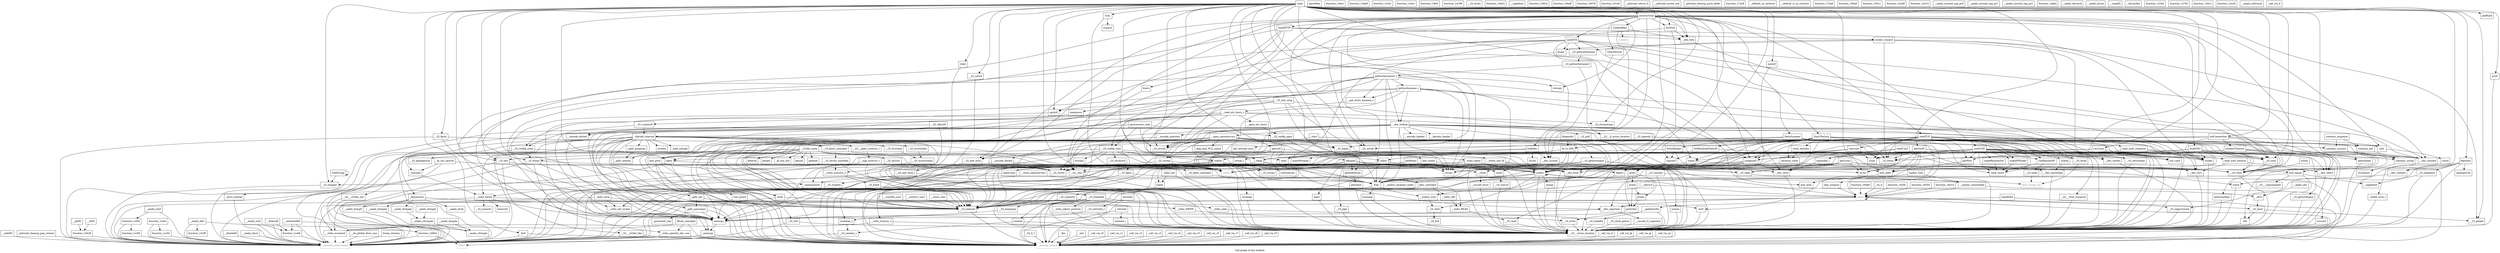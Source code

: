 digraph "Call graph of the module." {
  label="Call graph of the module.";
  node [shape=record];

  Node_wildString [label="{wildString}"];
  Node_csum [label="{csum}"];
  Node_contains_fail [label="{contains_fail}"];
  Node_tcpcsum [label="{tcpcsum}"];
  Node_getHost [label="{getHost}"];
  Node_uppercase [label="{uppercase}"];
  Node_contains_response [label="{contains_response}"];
  Node_contains_success [label="{contains_success}"];
  Node_fdgets [label="{fdgets}"];
  Node_parseHex [label="{parseHex}"];
  Node_sendTCP [label="{sendTCP}"];
  Node_getBogos [label="{getBogos}"];
  Node_getCores [label="{getCores}"];
  Node_readUntil [label="{readUntil}"];
  Node_contains_string [label="{contains_string}"];
  Node_makeIPPacket [label="{makeIPPacket}"];
  Node_botkiller [label="{botkiller}"];
  Node_makeRandomStr [label="{makeRandomStr}"];
  Node_recvLine [label="{recvLine}"];
  Node_sendUDP [label="{sendUDP}"];
  Node_sendHTTP [label="{sendHTTP}"];
  Node_advance_state [label="{advance_state}"];
  Node_GetRandomPublicIP [label="{GetRandomPublicIP}"];
  Node_NetisScanner [label="{NetisScanner}"];
  Node_ClearHistory [label="{ClearHistory}"];
  Node_connectTimeout [label="{connectTimeout}"];
  Node_sclose [label="{sclose}"];
  Node_socket_connect [label="{socket_connect}"];
  Node_listFork [label="{listFork}"];
  Node_NetisRanges [label="{NetisRanges}"];
  Node_get_telstate_host [label="{get_telstate_host}"];
  Node_read_until_response [label="{read_until_response}"];
  Node_read_with_timeout [label="{read_with_timeout}"];
  Node_reset_telstate [label="{reset_telstate}"];
  Node_GetRandomIP [label="{GetRandomIP}"];
  Node_StartTheLelz [label="{StartTheLelz}"];
  Node_negotiate [label="{negotiate}"];
  Node_sendSTD [label="{sendSTD}"];
  Node_matchPrompt [label="{matchPrompt}"];
  Node_fdopendir [label="{fdopendir}"];
  Node_readdir64 [label="{readdir64}"];
  Node__ppfs_parsespec [label="{_ppfs_parsespec}"];
  Node_feof [label="{feof}"];
  Node_function_13aec [label="{function_13aec}"];
  Node_fgets [label="{fgets}"];
  Node_function_13ba8 [label="{function_13ba8}"];
  Node___GI_fputs [label="{__GI_fputs}"];
  Node_function_13c5c [label="{function_13c5c}"];
  Node__stdio_openlist_dec_use [label="{_stdio_openlist_dec_use}"];
  Node_function_13dcc [label="{function_13dcc}"];
  Node_fflush_unlocked [label="{fflush_unlocked}"];
  Node_function_13fe0 [label="{function_13fe0}"];
  Node___GI_fgets_unlocked [label="{__GI_fgets_unlocked}"];
  Node___GI_fputs_unlocked [label="{__GI_fputs_unlocked}"];
  Node___GI_fwrite_unlocked [label="{__GI_fwrite_unlocked}"];
  Node_function_14188 [label="{function_14188}"];
  Node___GI_memset [label="{__GI_memset}"];
  Node_strlen [color="gray50", fontcolor="gray50", label="{strlen}"];
  Node_bcopy [label="{bcopy}"];
  Node___GI_strcoll [label="{__GI_strcoll}"];
  Node_memcpy [label="{memcpy}"];
  Node_bzero [label="{bzero}"];
  Node_strstr [label="{strstr}"];
  Node_strnlen [label="{strnlen}"];
  Node_strcat [label="{strcat}"];
  Node_strcpy [label="{strcpy}"];
  Node_strncpy [label="{strncpy}"];
  Node___GI_strchr [label="{__GI_strchr}"];
  Node___GI___glibc_strerror_r [label="{__GI___glibc_strerror_r}"];
  Node___GI_strtok [label="{__GI_strtok}"];
  Node___GI_strcasecmp [label="{__GI_strcasecmp}"];
  Node___xpg_strerror_r [label="{__xpg_strerror_r}"];
  Node_strcasestr [label="{strcasestr}"];
  Node_isatty [label="{isatty}"];
  Node___GI_tcgetattr [label="{__GI_tcgetattr}"];
  Node___GI_htons [label="{__GI_htons}"];
  Node___GI_htonl [label="{__GI_htonl}"];
  Node___GI_ntohs [label="{__GI_ntohs}"];
  Node___GI_ntohl [label="{__GI_ntohl}"];
  Node___GI_inet_ntoa_r [label="{__GI_inet_ntoa_r}"];
  Node___GI_inet_ntoa [label="{__GI_inet_ntoa}"];
  Node_inet_addr [label="{inet_addr}"];
  Node___GI_gethostbyname [label="{__GI_gethostbyname}"];
  Node___GI_gethostbyname2 [label="{__GI_gethostbyname2}"];
  Node_function_14b24 [label="{function_14b24}"];
  Node___libc_connect [label="{__libc_connect}"];
  Node___GI_getsockname [label="{__GI_getsockname}"];
  Node_getsockopt [label="{getsockopt}"];
  Node___libc_recv [label="{__libc_recv}"];
  Node___libc_send [label="{__libc_send}"];
  Node___libc_sendto [label="{__libc_sendto}"];
  Node___GI_setsockopt [label="{__GI_setsockopt}"];
  Node_socket [label="{socket}"];
  Node___GI_raise [label="{__GI_raise}"];
  Node___GI_sigaddset [label="{__GI_sigaddset}"];
  Node_sigemptyset [label="{sigemptyset}"];
  Node_bsd_signal [label="{bsd_signal}"];
  Node___GI___sigismember [label="{__GI___sigismember}"];
  Node___sigaddset [label="{__sigaddset}"];
  Node___sigdelset [label="{__sigdelset}"];
  Node___malloc_largebin_index [label="{__malloc_largebin_index}"];
  Node_malloc [label="{malloc}"];
  Node_function_15824 [label="{function_15824}"];
  Node_realloc [label="{realloc}"];
  Node_function_15bd8 [label="{function_15bd8}"];
  Node___malloc_trim [label="{__malloc_trim}"];
  Node___malloc_consolidate [label="{__malloc_consolidate}"];
  Node_free [label="{free}"];
  Node_function_16078 [label="{function_16078}"];
  Node_malloc_trim [label="{malloc_trim}"];
  Node_abort [label="{abort}"];
  Node_function_161e8 [label="{function_161e8}"];
  Node_rand [label="{rand}"];
  Node_random [label="{random}"];
  Node_function_1629c [label="{function_1629c}"];
  Node_setstate [label="{setstate}"];
  Node_function_16354 [label="{function_16354}"];
  Node_initstate [label="{initstate}"];
  Node_function_16414 [label="{function_16414}"];
  Node_srand [label="{srand}"];
  Node_function_164b8 [label="{function_164b8}"];
  Node_setstate_r [label="{setstate_r}"];
  Node___GI_random_r [label="{__GI_random_r}"];
  Node_srandom_r [label="{srandom_r}"];
  Node__24_d_1 [label="{_24_d_1}"];
  Node___GI_initstate_r [label="{__GI_initstate_r}"];
  Node_atol [label="{atol}"];
  Node_strtol [label="{strtol}"];
  Node__stdlib_strto_l [label="{_stdlib_strto_l}"];
  Node___GI_exit [label="{__GI_exit}"];
  Node_sleep [label="{sleep}"];
  Node_nprocessors_onln [label="{nprocessors_onln}"];
  Node_sysconf [label="{sysconf}"];
  Node_execl [label="{execl}"];
  Node_usleep [label="{usleep}"];
  Node___pthread_return_0 [label="{__pthread_return_0}"];
  Node___pthread_mutex_init [label="{__pthread_mutex_init}"];
  Node__pthread_cleanup_push_defer [label="{_pthread_cleanup_push_defer}"];
  Node__pthread_cleanup_pop_restore [label="{_pthread_cleanup_pop_restore}"];
  Node___GI___uClibc_fini [label="{__GI___uClibc_fini}"];
  Node___check_one_fd [label="{__check_one_fd}"];
  Node___GI___uClibc_init [label="{__GI___uClibc_init}"];
  Node___GI_opendir [label="{__GI_opendir}"];
  Node___uClibc_main [label="{__uClibc_main}"];
  Node___libc_system [label="{__libc_system}"];
  Node_mmap [label="{mmap}"];
  Node___syscall_error [label="{__syscall_error}"];
  Node___libc_sigaction [label="{__libc_sigaction}"];
  Node_function_17a38 [label="{function_17a38}"];
  Node___default_sa_restorer [label="{__default_sa_restorer}"];
  Node___default_rt_sa_restorer [label="{__default_rt_sa_restorer}"];
  Node_wait4 [label="{wait4}"];
  Node___GI_execve [label="{__GI_execve}"];
  Node_getuid [label="{getuid}"];
  Node___GI_clock_getres [label="{__GI_clock_getres}"];
  Node_getrlimit [label="{getrlimit}"];
  Node_getegid [label="{getegid}"];
  Node_geteuid [label="{geteuid}"];
  Node___GI_sbrk [label="{__GI_sbrk}"];
  Node_getgid [label="{getgid}"];
  Node_munmap [label="{munmap}"];
  Node___libc_nanosleep [label="{__libc_nanosleep}"];
  Node_mremap [label="{mremap}"];
  Node___syscall_rt_sigaction [label="{__syscall_rt_sigaction}"];
  Node___GI_closedir [label="{__GI_closedir}"];
  Node_function_17da8 [label="{function_17da8}"];
  Node_fd_to_DIR [label="{fd_to_DIR}"];
  Node_function_180a8 [label="{function_180a8}"];
  Node___GI___h_errno_location [label="{__GI___h_errno_location}"];
  Node___GI_config_read [label="{__GI_config_read}"];
  Node___GI_config_close [label="{__GI_config_close}"];
  Node___GI_config_open [label="{__GI_config_open}"];
  Node___GI_wcrtomb [label="{__GI_wcrtomb}"];
  Node___GI_wcsrtombs [label="{__GI_wcsrtombs}"];
  Node___GI_wcsnrtombs [label="{__GI_wcsnrtombs}"];
  Node___stdio_WRITE [label="{__stdio_WRITE}"];
  Node___stdio_fwrite [label="{__stdio_fwrite}"];
  Node___stdio_trans2w_o [label="{__stdio_trans2w_o}"];
  Node__load_inttype [label="{_load_inttype}"];
  Node__store_inttype [label="{_store_inttype}"];
  Node__uintmaxtostr [label="{_uintmaxtostr}"];
  Node__fpmaxtostr [label="{_fpmaxtostr}"];
  Node___GI_fgetc [label="{__GI_fgetc}"];
  Node_function_1931c [label="{function_1931c}"];
  Node_getc_unlocked [label="{getc_unlocked}"];
  Node__memcpy [label="{_memcpy}"];
  Node___GI_memchr [label="{__GI_memchr}"];
  Node_strtok_r [label="{strtok_r}"];
  Node_strcspn [label="{strcspn}"];
  Node_rawmemchr [label="{rawmemchr}"];
  Node_memrchr [label="{memrchr}"];
  Node___GI_strspn [label="{__GI_strspn}"];
  Node___GI_strrchr [label="{__GI_strrchr}"];
  Node___GI_mempcpy [label="{__GI_mempcpy}"];
  Node___GI_strchrnul [label="{__GI_strchrnul}"];
  Node___GI_strpbrk [label="{__GI_strpbrk}"];
  Node_inet_aton [label="{inet_aton}"];
  Node_gethostbyname2_r [label="{gethostbyname2_r}"];
  Node_calloc [label="{calloc}"];
  Node_function_1a2d0 [label="{function_1a2d0}"];
  Node__dl_aux_init [label="{_dl_aux_init}"];
  Node_function_1a314 [label="{function_1a314}"];
  Node___GI_brk [label="{__GI_brk}"];
  Node___aeabi_unwind_cpp_pr0 [label="{__aeabi_unwind_cpp_pr0}"];
  Node___aeabi_unwind_cpp_pr1 [label="{__aeabi_unwind_cpp_pr1}"];
  Node___aeabi_unwind_cpp_pr2 [label="{__aeabi_unwind_cpp_pr2}"];
  Node_fstat [label="{fstat}"];
  Node___xstat64_conv [label="{__xstat64_conv}"];
  Node___xstat32_conv [label="{__xstat32_conv}"];
  Node___xstat_conv [label="{__xstat_conv}"];
  Node___getdents64 [label="{__getdents64}"];
  Node___GI_fseek [label="{__GI_fseek}"];
  Node___GI_fseeko64 [label="{__GI_fseeko64}"];
  Node_function_1a8a4 [label="{function_1a8a4}"];
  Node___stdio_READ [label="{__stdio_READ}"];
  Node___stdio_adjust_position [label="{__stdio_adjust_position}"];
  Node___stdio_rfill [label="{__stdio_rfill}"];
  Node___stdio_trans2r_o [label="{__stdio_trans2r_o}"];
  Node___stdio_seek [label="{__stdio_seek}"];
  Node_inet_pton4 [label="{inet_pton4}"];
  Node_inet_pton [label="{inet_pton}"];
  Node_inet_ntop4 [label="{inet_ntop4}"];
  Node___GI_inet_ntop [label="{__GI_inet_ntop}"];
  Node___decode_dotted [label="{__decode_dotted}"];
  Node___dns_lookup [label="{__dns_lookup}"];
  Node__24_d [label="{_24_d}"];
  Node_skip_nospace [label="{skip_nospace}"];
  Node_skip_and_NUL_space [label="{skip_and_NUL_space}"];
  Node___open_nameservers [label="{__open_nameservers}"];
  Node___close_nameservers [label="{__close_nameservers}"];
  Node___get_hosts_byname_r [label="{__get_hosts_byname_r}"];
  Node_gethostbyname_r [label="{gethostbyname_r}"];
  Node___GI_poll [label="{__GI_poll}"];
  Node___GI_gethostname [label="{__GI_gethostname}"];
  Node___GI_stat [label="{__GI_stat}"];
  Node___GI_lseek64 [label="{__GI_lseek64}"];
  Node_memmove [label="{memmove}"];
  Node___GI_strdup [label="{__GI_strdup}"];
  Node___encode_header [label="{__encode_header}"];
  Node___decode_header [label="{__decode_header}"];
  Node___encode_question [label="{__encode_question}"];
  Node___open_etc_hosts [label="{__open_etc_hosts}"];
  Node___read_etc_hosts_r [label="{__read_etc_hosts_r}"];
  Node_uname [label="{uname}"];
  Node___encode_dotted [label="{__encode_dotted}"];
  Node___aeabi_idiv [label="{__aeabi_idiv}"];
  Node___aeabi_idivmod [label="{__aeabi_idivmod}"];
  Node___aeabi_drsub [label="{__aeabi_drsub}"];
  Node___aeabi_dsub [label="{__aeabi_dsub}"];
  Node___adddf3 [label="{__adddf3}"];
  Node_function_1cc04 [label="{function_1cc04}"];
  Node_function_1cc58 [label="{function_1cc58}"];
  Node_function_1ccb8 [label="{function_1ccb8}"];
  Node_function_1cdac [label="{function_1cdac}"];
  Node___aeabi_ui2d [label="{__aeabi_ui2d}"];
  Node___floatsidf [label="{__floatsidf}"];
  Node___extendsfdf2 [label="{__extendsfdf2}"];
  Node___aeabi_ul2d [label="{__aeabi_ul2d}"];
  Node___floatdidf [label="{__floatdidf}"];
  Node_function_1cf34 [label="{function_1cf34}"];
  Node___aeabi_dmul [label="{__aeabi_dmul}"];
  Node_function_1d064 [label="{function_1d064}"];
  Node_function_1d1f8 [label="{function_1d1f8}"];
  Node___aeabi_ddiv [label="{__aeabi_ddiv}"];
  Node___gtdf2 [label="{__gtdf2}"];
  Node___ltdf2 [label="{__ltdf2}"];
  Node___cmpdf2 [label="{__cmpdf2}"];
  Node_function_1d428 [label="{function_1d428}"];
  Node___aeabi_cdrcmple [label="{__aeabi_cdrcmple}"];
  Node___aeabi_cdcmple [label="{__aeabi_cdcmple}"];
  Node___aeabi_dcmpeq [label="{__aeabi_dcmpeq}"];
  Node___aeabi_dcmplt [label="{__aeabi_dcmplt}"];
  Node___aeabi_dcmple [label="{__aeabi_dcmple}"];
  Node___aeabi_dcmpge [label="{__aeabi_dcmpge}"];
  Node___aeabi_dcmpgt [label="{__aeabi_dcmpgt}"];
  Node___fixunsdfsi [label="{__fixunsdfsi}"];
  Node__fini [label="{_fini}"];
  Node_llvm_bswap_i32 [color="gray50", fontcolor="gray50", label="{llvm_bswap_i32}"];
  Node_abort [color="gray50", fontcolor="gray50", label="{abort}"];
  Node_fabsf [color="gray50", fontcolor="gray50", label="{fabsf}"];
  Node_prctl [label="{prctl}"];
  Node___libc_fork [label="{__libc_fork}"];
  Node___libc_waitpid [label="{__libc_waitpid}"];
  Node___libc_select [label="{__libc_select}"];
  Node_chdir [label="{chdir}"];
  Node___GI_read [label="{__GI_read}"];
  Node_getdtablesize [label="{getdtablesize}"];
  Node_kill [label="{kill}"];
  Node_gettimeofday [label="{gettimeofday}"];
  Node___libc_fcntl [label="{__libc_fcntl}"];
  Node___GI___fcntl_nocancel [label="{__GI___fcntl_nocancel}"];
  Node___GI_write [label="{__GI_write}"];
  Node___GI_setsid [label="{__GI_setsid}"];
  Node_ioctl [label="{ioctl}"];
  Node___GI__exit [label="{__GI__exit}"];
  Node___GI_sigprocmask [label="{__GI_sigprocmask}"];
  Node___GI_close [label="{__GI_close}"];
  Node_isspace [label="{isspace}"];
  Node___GI_toupper [label="{__GI_toupper}"];
  Node___GI___errno_location [label="{__GI___errno_location}"];
  Node___GI_fclose [label="{__GI_fclose}"];
  Node_function_12344 [label="{function_12344}"];
  Node___GI_fopen [label="{__GI_fopen}"];
  Node_printf [color="gray50", fontcolor="gray50", label="{printf}"];
  Node_sprintf [label="{sprintf}"];
  Node___GI_vsnprintf [label="{__GI_vsnprintf}"];
  Node__stdio_fopen [label="{_stdio_fopen}"];
  Node_function_1278c [label="{function_1278c}"];
  Node__stdio_init [label="{_stdio_init}"];
  Node___stdio_init_mutex [label="{__stdio_init_mutex}"];
  Node__stdio_term [label="{_stdio_term}"];
  Node_function_1291c [label="{function_1291c}"];
  Node___stdio_wcommit [label="{__stdio_wcommit}"];
  Node___GI_vfprintf [label="{__GI_vfprintf}"];
  Node_function_12a30 [label="{function_12a30}"];
  Node__charpad [label="{_charpad}"];
  Node__fp_out_narrow [label="{_fp_out_narrow}"];
  Node__vfprintf_internal [label="{_vfprintf_internal}"];
  Node__ppfs_init [label="{_ppfs_init}"];
  Node__ppfs_prepargs [label="{_ppfs_prepargs}"];
  Node_sendCNC [label="{sendCNC}"];
  Node_UpdateBins [label="{UpdateBins}"];
  Node_processCmd [label="{processCmd}"];
  Node_initConnection [label="{initConnection}"];
  Node_getOurIP [label="{getOurIP}"];
  Node_getBuild [label="{getBuild}"];
  Node_main [label="{main}"];
  Node___udivsi3 [label="{__udivsi3}"];
  Node___aeabi_uidivmod [label="{__aeabi_uidivmod}"];
  Node___div0 [label="{__div0}"];
  Node___vfork [label="{__vfork}"];
  Node_dup2 [label="{dup2}"];
  Node___GI_open [label="{__GI_open}"];
  Node___GI_pipe [label="{__GI_pipe}"];
  Node_getcwd [label="{getcwd}"];
  Node___GI_getpagesize [label="{__GI_getpagesize}"];
  Node___GI_getpid [label="{__GI_getpid}"];
  Node___GI_time [label="{__GI_time}"];
  Node__ppfs_setargs [label="{_ppfs_setargs}"];
  Node__promoted_size [label="{_promoted_size}"];
  Node___pseudo_branch [color="gray50", fontcolor="gray50", label="{__pseudo_branch}"];
  Node___pseudo_cond_branch [color="gray50", fontcolor="gray50", label="{__pseudo_cond_branch}"];
  Node__init [label="{_init}"];
  Node__call_via_r0 [label="{_call_via_r0}"];
  Node__call_via_r1 [label="{_call_via_r1}"];
  Node__call_via_r2 [label="{_call_via_r2}"];
  Node__call_via_r3 [label="{_call_via_r3}"];
  Node__call_via_r4 [label="{_call_via_r4}"];
  Node__call_via_r5 [label="{_call_via_r5}"];
  Node__call_via_lr [label="{_call_via_lr}"];
  Node__call_via_r6 [label="{_call_via_r6}"];
  Node__call_via_r7 [label="{_call_via_r7}"];
  Node__call_via_r8 [label="{_call_via_r8}"];
  Node__call_via_r9 [label="{_call_via_r9}"];
  Node__call_via_sl [label="{_call_via_sl}"];
  Node__call_via_fp [label="{_call_via_fp}"];
  Node__call_via_ip [label="{_call_via_ip}"];
  Node__call_via_sp [label="{_call_via_sp}"];
  Node___do_global_dtors_aux [label="{__do_global_dtors_aux}"];
  Node_frame_dummy [label="{frame_dummy}"];
  Node__start [label="{_start}"];
  Node_init_rand [label="{init_rand}"];
  Node_rand_cmwc [label="{rand_cmwc}"];
  Node_trim [label="{trim}"];
  Node_printchar [label="{printchar}"];
  Node_prints [label="{prints}"];
  Node_printi [label="{printi}"];
  Node_print [label="{print}"];
  Node_zprintf [label="{zprintf}"];
  Node_szprintf [label="{szprintf}"];
  Node_sockprintf [label="{sockprintf}"];
  Node_fdpopen [label="{fdpopen}"];
  Node_fdpclose [label="{fdpclose}"];
  Node_wildString -> Node_wildString;
  Node_wildString -> Node___GI_toupper;
  Node_contains_fail -> Node_contains_string;
  Node_tcpcsum -> Node_csum;
  Node_tcpcsum -> Node_memcpy;
  Node_tcpcsum -> Node___GI_htons;
  Node_tcpcsum -> Node_malloc;
  Node_tcpcsum -> Node_free;
  Node_getHost -> Node_inet_addr;
  Node_uppercase -> Node___GI_toupper;
  Node_contains_response -> Node_contains_fail;
  Node_contains_response -> Node_contains_success;
  Node_contains_success -> Node_contains_string;
  Node_fdgets -> Node___GI_read;
  Node_sendTCP -> Node_csum;
  Node_sendTCP -> Node_tcpcsum;
  Node_sendTCP -> Node_getHost;
  Node_sendTCP -> Node_makeIPPacket;
  Node_sendTCP -> Node_GetRandomIP;
  Node_sendTCP -> Node___GI_memset;
  Node_sendTCP -> Node___GI_strcoll;
  Node_sendTCP -> Node___GI_strtok;
  Node_sendTCP -> Node___GI_htons;
  Node_sendTCP -> Node___GI_htonl;
  Node_sendTCP -> Node___libc_sendto;
  Node_sendTCP -> Node___GI_setsockopt;
  Node_sendTCP -> Node_socket;
  Node_sendTCP -> Node___GI_time;
  Node_sendTCP -> Node_rand_cmwc;
  Node_sendTCP -> Node_sockprintf;
  Node_getBogos -> Node_uppercase;
  Node_getBogos -> Node_fdgets;
  Node_getBogos -> Node___GI_memset;
  Node_getBogos -> Node_strlen;
  Node_getBogos -> Node_strstr;
  Node_getBogos -> Node_strcpy;
  Node_getBogos -> Node___GI_strchr;
  Node_getBogos -> Node___GI_close;
  Node_getBogos -> Node___GI_open;
  Node_getCores -> Node_uppercase;
  Node_getCores -> Node_fdgets;
  Node_getCores -> Node___GI_memset;
  Node_getCores -> Node_strstr;
  Node_getCores -> Node___GI_close;
  Node_getCores -> Node___GI_open;
  Node_readUntil -> Node_negotiate;
  Node_readUntil -> Node_matchPrompt;
  Node_readUntil -> Node_strstr;
  Node_readUntil -> Node___libc_recv;
  Node_readUntil -> Node___libc_select;
  Node_contains_string -> Node_strcasestr;
  Node_makeIPPacket -> Node_rand_cmwc;
  Node_botkiller -> Node_memcpy;
  Node_botkiller -> Node_strcat;
  Node_botkiller -> Node_sleep;
  Node_botkiller -> Node___libc_system;
  Node_makeRandomStr -> Node_rand_cmwc;
  Node_recvLine -> Node___GI_memset;
  Node_recvLine -> Node___libc_recv;
  Node_recvLine -> Node___libc_select;
  Node_recvLine -> Node_sockprintf;
  Node_sendUDP -> Node_csum;
  Node_sendUDP -> Node_getHost;
  Node_sendUDP -> Node_makeIPPacket;
  Node_sendUDP -> Node_makeRandomStr;
  Node_sendUDP -> Node_GetRandomIP;
  Node_sendUDP -> Node___GI_memset;
  Node_sendUDP -> Node___GI_htons;
  Node_sendUDP -> Node___GI_htonl;
  Node_sendUDP -> Node___libc_sendto;
  Node_sendUDP -> Node___GI_setsockopt;
  Node_sendUDP -> Node_socket;
  Node_sendUDP -> Node_malloc;
  Node_sendUDP -> Node_rand;
  Node_sendUDP -> Node_srand;
  Node_sendUDP -> Node_usleep;
  Node_sendUDP -> Node___GI_time;
  Node_sendUDP -> Node_init_rand;
  Node_sendUDP -> Node_rand_cmwc;
  Node_sendUDP -> Node_sockprintf;
  Node_sendHTTP -> Node_socket_connect;
  Node_sendHTTP -> Node_memcpy;
  Node_sendHTTP -> Node_rand;
  Node_sendHTTP -> Node___libc_fork;
  Node_sendHTTP -> Node___GI__exit;
  Node_sendHTTP -> Node_sprintf;
  Node_sendHTTP -> Node___GI_time;
  Node_advance_state -> Node___GI_memset;
  Node_advance_state -> Node___GI_close;
  Node_GetRandomPublicIP -> Node_inet_addr;
  Node_GetRandomPublicIP -> Node_rand;
  Node_GetRandomPublicIP -> Node_szprintf;
  Node_NetisScanner -> Node_NetisRanges;
  Node_NetisScanner -> Node___GI_memset;
  Node_NetisScanner -> Node_strlen;
  Node_NetisScanner -> Node___GI_htons;
  Node_NetisScanner -> Node___libc_sendto;
  Node_NetisScanner -> Node_socket;
  Node_NetisScanner -> Node___GI_close;
  Node_ClearHistory -> Node___libc_system;
  Node_connectTimeout -> Node_getHost;
  Node_connectTimeout -> Node___GI_memset;
  Node_connectTimeout -> Node___GI_htons;
  Node_connectTimeout -> Node___libc_connect;
  Node_connectTimeout -> Node_getsockopt;
  Node_connectTimeout -> Node___libc_select;
  Node_connectTimeout -> Node___libc_fcntl;
  Node_connectTimeout -> Node___GI___errno_location;
  Node_sclose -> Node___GI_close;
  Node_socket_connect -> Node_bcopy;
  Node_socket_connect -> Node___GI_htons;
  Node_socket_connect -> Node___GI_gethostbyname;
  Node_socket_connect -> Node___libc_connect;
  Node_socket_connect -> Node___GI_setsockopt;
  Node_socket_connect -> Node_socket;
  Node_listFork -> Node_malloc;
  Node_listFork -> Node_free;
  Node_listFork -> Node___libc_fork;
  Node_NetisRanges -> Node_inet_addr;
  Node_NetisRanges -> Node_rand;
  Node_NetisRanges -> Node_szprintf;
  Node_get_telstate_host -> Node___GI_inet_ntoa;
  Node_read_until_response -> Node_contains_string;
  Node_read_until_response -> Node_read_with_timeout;
  Node_read_until_response -> Node_negotiate;
  Node_read_until_response -> Node___GI_memset;
  Node_read_with_timeout -> Node___libc_recv;
  Node_read_with_timeout -> Node___libc_select;
  Node_reset_telstate -> Node_advance_state;
  Node_GetRandomIP -> Node___GI_ntohl;
  Node_GetRandomIP -> Node_rand_cmwc;
  Node_StartTheLelz -> Node_contains_fail;
  Node_StartTheLelz -> Node_contains_success;
  Node_StartTheLelz -> Node_advance_state;
  Node_StartTheLelz -> Node_GetRandomPublicIP;
  Node_StartTheLelz -> Node_get_telstate_host;
  Node_StartTheLelz -> Node_read_until_response;
  Node_StartTheLelz -> Node_reset_telstate;
  Node_StartTheLelz -> Node___GI_memset;
  Node_StartTheLelz -> Node_strlen;
  Node_StartTheLelz -> Node___GI_htons;
  Node_StartTheLelz -> Node___libc_connect;
  Node_StartTheLelz -> Node_getsockopt;
  Node_StartTheLelz -> Node___libc_send;
  Node_StartTheLelz -> Node_socket;
  Node_StartTheLelz -> Node_malloc;
  Node_StartTheLelz -> Node_srand;
  Node_StartTheLelz -> Node___libc_select;
  Node_StartTheLelz -> Node___libc_fcntl;
  Node_StartTheLelz -> Node___GI___errno_location;
  Node_StartTheLelz -> Node___GI_time;
  Node_StartTheLelz -> Node_rand_cmwc;
  Node_StartTheLelz -> Node_sockprintf;
  Node_negotiate -> Node___libc_send;
  Node_sendSTD -> Node_bcopy;
  Node_sendSTD -> Node_memcpy;
  Node_sendSTD -> Node_bzero;
  Node_sendSTD -> Node___GI_gethostbyname;
  Node_sendSTD -> Node___libc_connect;
  Node_sendSTD -> Node___libc_send;
  Node_sendSTD -> Node_socket;
  Node_sendSTD -> Node_rand;
  Node_sendSTD -> Node___GI__exit;
  Node_sendSTD -> Node___GI_close;
  Node_sendSTD -> Node___GI_time;
  Node_matchPrompt -> Node_strlen;
  Node_fdopendir -> Node_fd_to_DIR;
  Node_fdopendir -> Node_fstat;
  Node_fdopendir -> Node___libc_fcntl;
  Node_fdopendir -> Node___GI___errno_location;
  Node_readdir64 -> Node___getdents64;
  Node_readdir64 -> Node___pseudo_branch;
  Node__ppfs_parsespec -> Node_memcpy;
  Node__ppfs_parsespec -> Node__promoted_size;
  Node__ppfs_parsespec -> Node___pseudo_branch;
  Node_feof -> Node___pseudo_branch;
  Node_feof -> Node___pseudo_cond_branch;
  Node_fgets -> Node___GI_fgets_unlocked;
  Node_fgets -> Node___pseudo_branch;
  Node_fgets -> Node___pseudo_cond_branch;
  Node___GI_fputs -> Node___GI_fputs_unlocked;
  Node___GI_fputs -> Node___pseudo_branch;
  Node___GI_fputs -> Node___pseudo_cond_branch;
  Node__stdio_openlist_dec_use -> Node___pseudo_branch;
  Node__stdio_openlist_dec_use -> Node___pseudo_cond_branch;
  Node_fflush_unlocked -> Node__stdio_openlist_dec_use;
  Node_fflush_unlocked -> Node___stdio_wcommit;
  Node_fflush_unlocked -> Node___pseudo_branch;
  Node___GI_fgets_unlocked -> Node_getc_unlocked;
  Node___GI_fputs_unlocked -> Node___GI_fwrite_unlocked;
  Node___GI_fputs_unlocked -> Node_strlen;
  Node___GI_fwrite_unlocked -> Node___stdio_fwrite;
  Node___GI_fwrite_unlocked -> Node___stdio_trans2w_o;
  Node___GI_fwrite_unlocked -> Node___GI___errno_location;
  Node___GI_memset -> Node___pseudo_branch;
  Node_bcopy -> Node__memcpy;
  Node_memcpy -> Node__memcpy;
  Node_bzero -> Node___GI_memset;
  Node___GI___glibc_strerror_r -> Node___xpg_strerror_r;
  Node___GI_strtok -> Node_strtok_r;
  Node___xpg_strerror_r -> Node_strlen;
  Node___xpg_strerror_r -> Node_memcpy;
  Node___xpg_strerror_r -> Node__uintmaxtostr;
  Node___xpg_strerror_r -> Node___GI___errno_location;
  Node_isatty -> Node___GI_tcgetattr;
  Node___GI_tcgetattr -> Node___GI_memset;
  Node___GI_tcgetattr -> Node___GI_mempcpy;
  Node___GI_tcgetattr -> Node_ioctl;
  Node___GI_htonl -> Node_llvm_bswap_i32;
  Node___GI_ntohl -> Node_llvm_bswap_i32;
  Node___GI_inet_ntoa_r -> Node__uintmaxtostr;
  Node___GI_inet_ntoa_r -> Node_llvm_bswap_i32;
  Node___GI_inet_ntoa -> Node___GI_inet_ntoa_r;
  Node_inet_addr -> Node_inet_aton;
  Node___GI_gethostbyname -> Node___GI_gethostbyname2;
  Node___GI_gethostbyname2 -> Node___GI___h_errno_location;
  Node___GI_gethostbyname2 -> Node_gethostbyname2_r;
  Node___libc_connect -> Node___GI___errno_location;
  Node___GI_getsockname -> Node___GI___errno_location;
  Node_getsockopt -> Node___GI___errno_location;
  Node___libc_recv -> Node___GI___errno_location;
  Node___libc_send -> Node___GI___errno_location;
  Node___libc_sendto -> Node___GI___errno_location;
  Node___GI_setsockopt -> Node___GI___errno_location;
  Node_socket -> Node___GI___errno_location;
  Node___GI_raise -> Node_kill;
  Node___GI_raise -> Node___GI_getpid;
  Node___GI_sigaddset -> Node___sigaddset;
  Node___GI_sigaddset -> Node___GI___errno_location;
  Node_bsd_signal -> Node___GI___sigismember;
  Node_bsd_signal -> Node___sigaddset;
  Node_bsd_signal -> Node___libc_sigaction;
  Node_bsd_signal -> Node___GI___errno_location;
  Node___malloc_largebin_index -> Node___pseudo_cond_branch;
  Node_malloc -> Node___malloc_largebin_index;
  Node_malloc -> Node_malloc;
  Node_malloc -> Node___malloc_consolidate;
  Node_malloc -> Node_free;
  Node_malloc -> Node_abort;
  Node_malloc -> Node_mmap;
  Node_malloc -> Node___GI_sbrk;
  Node_malloc -> Node___GI___errno_location;
  Node_malloc -> Node___pseudo_branch;
  Node_realloc -> Node_memcpy;
  Node_realloc -> Node_malloc;
  Node_realloc -> Node_free;
  Node_realloc -> Node_abort;
  Node_realloc -> Node_mremap;
  Node_realloc -> Node___GI___errno_location;
  Node_realloc -> Node___pseudo_branch;
  Node___malloc_trim -> Node___GI_sbrk;
  Node___malloc_consolidate -> Node_abort;
  Node___malloc_consolidate -> Node_sysconf;
  Node_free -> Node___malloc_trim;
  Node_free -> Node_abort;
  Node_free -> Node_munmap;
  Node_free -> Node___pseudo_branch;
  Node_free -> Node___pseudo_cond_branch;
  Node_malloc_trim -> Node___malloc_trim;
  Node_malloc_trim -> Node___malloc_consolidate;
  Node_abort -> Node___GI_memset;
  Node_abort -> Node___GI_raise;
  Node_abort -> Node_abort;
  Node_abort -> Node___libc_sigaction;
  Node_abort -> Node___GI_sigprocmask;
  Node_abort -> Node___pseudo_branch;
  Node_abort -> Node___pseudo_cond_branch;
  Node_rand -> Node_random;
  Node_random -> Node___GI_random_r;
  Node_random -> Node___pseudo_branch;
  Node_function_1629c -> Node_abort;
  Node_setstate -> Node_setstate_r;
  Node_setstate -> Node___pseudo_branch;
  Node_function_16354 -> Node_abort;
  Node_initstate -> Node___GI_initstate_r;
  Node_initstate -> Node___pseudo_branch;
  Node_function_16414 -> Node_abort;
  Node_srand -> Node_srandom_r;
  Node_srand -> Node___pseudo_branch;
  Node_function_164b8 -> Node_abort;
  Node_setstate_r -> Node___GI___errno_location;
  Node___GI_random_r -> Node_fabsf;
  Node_srandom_r -> Node___GI_random_r;
  Node__24_d_1 -> Node___pseudo_branch;
  Node___GI_initstate_r -> Node_srandom_r;
  Node___GI_initstate_r -> Node___GI___errno_location;
  Node_atol -> Node_strtol;
  Node_strtol -> Node__stdlib_strto_l;
  Node__stdlib_strto_l -> Node___GI___errno_location;
  Node___GI_exit -> Node___GI___uClibc_fini;
  Node___GI_exit -> Node___GI__exit;
  Node___GI_exit -> Node___pseudo_branch;
  Node___GI_exit -> Node___pseudo_cond_branch;
  Node_sleep -> Node___libc_sigaction;
  Node_sleep -> Node___libc_nanosleep;
  Node_sleep -> Node___pseudo_cond_branch;
  Node_nprocessors_onln -> Node___GI_strcoll;
  Node_nprocessors_onln -> Node___GI_config_read;
  Node_nprocessors_onln -> Node___GI_config_close;
  Node_nprocessors_onln -> Node___GI_config_open;
  Node_sysconf -> Node___GI___errno_location;
  Node_sysconf -> Node___pseudo_branch;
  Node_execl -> Node___GI_execve;
  Node_usleep -> Node___libc_nanosleep;
  Node__pthread_cleanup_pop_restore -> Node___pseudo_cond_branch;
  Node___GI___uClibc_fini -> Node___pseudo_branch;
  Node___GI___uClibc_fini -> Node___pseudo_cond_branch;
  Node___check_one_fd -> Node___libc_fcntl;
  Node___check_one_fd -> Node___GI_open;
  Node___check_one_fd -> Node___pseudo_cond_branch;
  Node___GI___uClibc_init -> Node___pseudo_cond_branch;
  Node___GI_opendir -> Node_fd_to_DIR;
  Node___GI_opendir -> Node_fstat;
  Node___GI_opendir -> Node___GI___fcntl_nocancel;
  Node___GI_opendir -> Node___GI___errno_location;
  Node___uClibc_main -> Node___GI_memset;
  Node___uClibc_main -> Node___GI_exit;
  Node___uClibc_main -> Node___check_one_fd;
  Node___uClibc_main -> Node___GI___uClibc_init;
  Node___uClibc_main -> Node_getuid;
  Node___uClibc_main -> Node_getegid;
  Node___uClibc_main -> Node_geteuid;
  Node___uClibc_main -> Node_getgid;
  Node___uClibc_main -> Node___GI_strrchr;
  Node___uClibc_main -> Node__dl_aux_init;
  Node___uClibc_main -> Node___pseudo_branch;
  Node___uClibc_main -> Node___pseudo_cond_branch;
  Node___libc_system -> Node_bsd_signal;
  Node___libc_system -> Node_execl;
  Node___libc_system -> Node_wait4;
  Node___libc_system -> Node___GI__exit;
  Node___libc_system -> Node___vfork;
  Node_mmap -> Node___GI___errno_location;
  Node___syscall_error -> Node___GI___errno_location;
  Node___libc_sigaction -> Node_memcpy;
  Node___libc_sigaction -> Node___syscall_rt_sigaction;
  Node_wait4 -> Node___GI___errno_location;
  Node___GI_execve -> Node___GI___errno_location;
  Node___GI_clock_getres -> Node___GI___errno_location;
  Node_getrlimit -> Node___GI___errno_location;
  Node___GI_sbrk -> Node___GI_brk;
  Node_munmap -> Node___GI___errno_location;
  Node___libc_nanosleep -> Node___GI___errno_location;
  Node_mremap -> Node___GI___errno_location;
  Node___syscall_rt_sigaction -> Node___GI___errno_location;
  Node___GI_closedir -> Node_free;
  Node___GI_closedir -> Node___GI___errno_location;
  Node___GI_closedir -> Node___pseudo_branch;
  Node_fd_to_DIR -> Node_malloc;
  Node_fd_to_DIR -> Node_free;
  Node_fd_to_DIR -> Node_calloc;
  Node___GI_config_read -> Node_fgets;
  Node___GI_config_read -> Node___GI_memset;
  Node___GI_config_read -> Node_strlen;
  Node___GI_config_read -> Node___GI_strchr;
  Node___GI_config_read -> Node_malloc;
  Node___GI_config_read -> Node_realloc;
  Node___GI_config_read -> Node___GI_fgetc;
  Node___GI_config_read -> Node_getc_unlocked;
  Node___GI_config_read -> Node_strcspn;
  Node___GI_config_read -> Node___GI_strspn;
  Node___GI_config_read -> Node___GI_strchrnul;
  Node___GI_config_close -> Node_free;
  Node___GI_config_close -> Node___GI_fclose;
  Node___GI_config_close -> Node___pseudo_cond_branch;
  Node___GI_config_open -> Node_calloc;
  Node___GI_config_open -> Node___GI_fopen;
  Node___GI_wcrtomb -> Node___GI_wcsnrtombs;
  Node___GI_wcsrtombs -> Node___GI_wcsnrtombs;
  Node___GI_wcsnrtombs -> Node___GI___errno_location;
  Node___stdio_WRITE -> Node___GI_write;
  Node___stdio_fwrite -> Node_memcpy;
  Node___stdio_fwrite -> Node___stdio_WRITE;
  Node___stdio_fwrite -> Node___GI_memchr;
  Node___stdio_fwrite -> Node_memrchr;
  Node___stdio_fwrite -> Node___stdio_wcommit;
  Node___stdio_trans2w_o -> Node___GI_fseek;
  Node___stdio_trans2w_o -> Node___GI___errno_location;
  Node__store_inttype -> Node___pseudo_cond_branch;
  Node__fpmaxtostr -> Node___GI_memset;
  Node__fpmaxtostr -> Node___aeabi_dsub;
  Node__fpmaxtostr -> Node___aeabi_dcmpeq;
  Node__fpmaxtostr -> Node___aeabi_dcmplt;
  Node__fpmaxtostr -> Node___aeabi_dcmpge;
  Node__fpmaxtostr -> Node___pseudo_branch;
  Node___GI_fgetc -> Node_getc_unlocked;
  Node___GI_fgetc -> Node___pseudo_branch;
  Node_getc_unlocked -> Node___stdio_READ;
  Node_getc_unlocked -> Node___stdio_rfill;
  Node_getc_unlocked -> Node___stdio_trans2r_o;
  Node_getc_unlocked -> Node___pseudo_cond_branch;
  Node__memcpy -> Node___pseudo_branch;
  Node__memcpy -> Node___pseudo_cond_branch;
  Node_strtok_r -> Node_rawmemchr;
  Node_strtok_r -> Node___GI_strspn;
  Node_strtok_r -> Node___GI_strpbrk;
  Node_strcspn -> Node___GI_strchr;
  Node___GI_strrchr -> Node___GI_strchr;
  Node___GI_mempcpy -> Node_memcpy;
  Node___GI_strpbrk -> Node___pseudo_cond_branch;
  Node_gethostbyname2_r -> Node___GI_memset;
  Node_gethostbyname2_r -> Node_memcpy;
  Node_gethostbyname2_r -> Node_strncpy;
  Node_gethostbyname2_r -> Node_free;
  Node_gethostbyname2_r -> Node_inet_pton;
  Node_gethostbyname2_r -> Node___decode_dotted;
  Node_gethostbyname2_r -> Node___dns_lookup;
  Node_gethostbyname2_r -> Node___get_hosts_byname_r;
  Node_gethostbyname2_r -> Node_gethostbyname_r;
  Node_gethostbyname2_r -> Node___GI___errno_location;
  Node_calloc -> Node___GI_memset;
  Node_calloc -> Node_malloc;
  Node_calloc -> Node___GI___errno_location;
  Node_calloc -> Node___pseudo_branch;
  Node_fstat -> Node___GI___errno_location;
  Node_fstat -> Node___pseudo_cond_branch;
  Node___xstat64_conv -> Node___GI_memset;
  Node___xstat32_conv -> Node___GI_memset;
  Node___xstat_conv -> Node___GI_memset;
  Node___getdents64 -> Node_memcpy;
  Node___getdents64 -> Node___GI_lseek64;
  Node___getdents64 -> Node___GI___errno_location;
  Node___GI_fseek -> Node___GI_fseeko64;
  Node___GI_fseeko64 -> Node___stdio_adjust_position;
  Node___GI_fseeko64 -> Node___stdio_seek;
  Node___GI_fseeko64 -> Node___GI___errno_location;
  Node___GI_fseeko64 -> Node___stdio_wcommit;
  Node___GI_fseeko64 -> Node___pseudo_branch;
  Node___GI_fseeko64 -> Node___pseudo_cond_branch;
  Node___stdio_READ -> Node___GI_read;
  Node___stdio_adjust_position -> Node___GI___errno_location;
  Node___stdio_rfill -> Node___stdio_READ;
  Node___stdio_trans2r_o -> Node___GI___errno_location;
  Node___stdio_trans2r_o -> Node___stdio_wcommit;
  Node___stdio_seek -> Node___GI_lseek64;
  Node_inet_pton4 -> Node_memcpy;
  Node_inet_pton -> Node___GI_memset;
  Node_inet_pton -> Node_memcpy;
  Node_inet_pton -> Node___GI_strchr;
  Node_inet_pton -> Node_inet_pton4;
  Node_inet_pton -> Node___GI___errno_location;
  Node_inet_ntop4 -> Node_strlen;
  Node_inet_ntop4 -> Node_strcpy;
  Node_inet_ntop4 -> Node___GI___errno_location;
  Node___GI_inet_ntop -> Node___GI_memset;
  Node___GI_inet_ntop -> Node_strlen;
  Node___GI_inet_ntop -> Node_strcpy;
  Node___GI_inet_ntop -> Node_inet_ntop4;
  Node___GI_inet_ntop -> Node___GI___errno_location;
  Node___GI_inet_ntop -> Node_sprintf;
  Node___decode_dotted -> Node_memcpy;
  Node___dns_lookup -> Node___GI_memset;
  Node___dns_lookup -> Node_strlen;
  Node___dns_lookup -> Node_memcpy;
  Node___dns_lookup -> Node_strcpy;
  Node___dns_lookup -> Node___libc_connect;
  Node___dns_lookup -> Node___libc_recv;
  Node___dns_lookup -> Node___libc_send;
  Node___dns_lookup -> Node_socket;
  Node___dns_lookup -> Node_malloc;
  Node___dns_lookup -> Node_free;
  Node___dns_lookup -> Node___GI___h_errno_location;
  Node___dns_lookup -> Node___decode_dotted;
  Node___dns_lookup -> Node___open_nameservers;
  Node___dns_lookup -> Node___GI_poll;
  Node___dns_lookup -> Node___GI_strdup;
  Node___dns_lookup -> Node___encode_header;
  Node___dns_lookup -> Node___decode_header;
  Node___dns_lookup -> Node___encode_question;
  Node___dns_lookup -> Node___GI_close;
  Node___dns_lookup -> Node___pseudo_branch;
  Node___dns_lookup -> Node___pseudo_cond_branch;
  Node__24_d -> Node_abort;
  Node_skip_nospace -> Node_abort;
  Node___open_nameservers -> Node_fgets;
  Node___open_nameservers -> Node___GI_memset;
  Node___open_nameservers -> Node___GI_strcoll;
  Node___open_nameservers -> Node___GI_strchr;
  Node___open_nameservers -> Node_malloc;
  Node___open_nameservers -> Node_realloc;
  Node___open_nameservers -> Node_free;
  Node___open_nameservers -> Node_atol;
  Node___open_nameservers -> Node_inet_pton;
  Node___open_nameservers -> Node_skip_nospace;
  Node___open_nameservers -> Node_skip_and_NUL_space;
  Node___open_nameservers -> Node___GI_gethostname;
  Node___open_nameservers -> Node___GI_stat;
  Node___open_nameservers -> Node___GI_strdup;
  Node___open_nameservers -> Node___GI_fclose;
  Node___open_nameservers -> Node___GI_fopen;
  Node___open_nameservers -> Node___pseudo_cond_branch;
  Node___close_nameservers -> Node_free;
  Node___close_nameservers -> Node___pseudo_cond_branch;
  Node___get_hosts_byname_r -> Node___read_etc_hosts_r;
  Node_gethostbyname_r -> Node_strlen;
  Node_gethostbyname_r -> Node_memcpy;
  Node_gethostbyname_r -> Node_strcpy;
  Node_gethostbyname_r -> Node_free;
  Node_gethostbyname_r -> Node_inet_aton;
  Node_gethostbyname_r -> Node___dns_lookup;
  Node_gethostbyname_r -> Node___get_hosts_byname_r;
  Node_gethostbyname_r -> Node_memmove;
  Node_gethostbyname_r -> Node___GI___errno_location;
  Node___GI_poll -> Node___GI___errno_location;
  Node___GI_gethostname -> Node_strlen;
  Node___GI_gethostname -> Node_strcpy;
  Node___GI_gethostname -> Node_uname;
  Node___GI_gethostname -> Node___GI___errno_location;
  Node___GI_stat -> Node___GI___errno_location;
  Node___GI_stat -> Node___pseudo_cond_branch;
  Node___GI_lseek64 -> Node___GI___errno_location;
  Node_memmove -> Node__memcpy;
  Node___GI_strdup -> Node_strlen;
  Node___GI_strdup -> Node_malloc;
  Node___GI_strdup -> Node___pseudo_cond_branch;
  Node___encode_question -> Node___encode_dotted;
  Node___open_etc_hosts -> Node___GI_config_open;
  Node___read_etc_hosts_r -> Node___GI_strcoll;
  Node___read_etc_hosts_r -> Node___GI_strcasecmp;
  Node___read_etc_hosts_r -> Node___GI_config_read;
  Node___read_etc_hosts_r -> Node___GI_config_close;
  Node___read_etc_hosts_r -> Node_inet_pton;
  Node___read_etc_hosts_r -> Node___open_etc_hosts;
  Node___read_etc_hosts_r -> Node___GI___errno_location;
  Node_uname -> Node___GI___errno_location;
  Node___encode_dotted -> Node_strlen;
  Node___encode_dotted -> Node_memcpy;
  Node___encode_dotted -> Node___GI_strchr;
  Node___aeabi_idiv -> Node___div0;
  Node___adddf3 -> Node___pseudo_cond_branch;
  Node_function_1cc04 -> Node___pseudo_cond_branch;
  Node_function_1cc58 -> Node___pseudo_cond_branch;
  Node_function_1ccb8 -> Node___pseudo_cond_branch;
  Node_function_1cdac -> Node_function_1cc04;
  Node_function_1cdac -> Node___pseudo_cond_branch;
  Node___aeabi_ui2d -> Node_function_1ccb8;
  Node___aeabi_ui2d -> Node___pseudo_cond_branch;
  Node___floatsidf -> Node_function_1ccb8;
  Node___floatsidf -> Node___pseudo_cond_branch;
  Node___extendsfdf2 -> Node_function_1ccb8;
  Node___extendsfdf2 -> Node_fabsf;
  Node___extendsfdf2 -> Node___pseudo_cond_branch;
  Node___aeabi_ul2d -> Node_function_1cf34;
  Node___aeabi_ul2d -> Node___pseudo_cond_branch;
  Node___floatdidf -> Node___pseudo_cond_branch;
  Node_function_1cf34 -> Node_function_1cc58;
  Node_function_1cf34 -> Node___pseudo_cond_branch;
  Node___aeabi_dmul -> Node___pseudo_cond_branch;
  Node_function_1d064 -> Node_fabsf;
  Node_function_1d064 -> Node___pseudo_cond_branch;
  Node___aeabi_ddiv -> Node_function_1d064;
  Node___aeabi_ddiv -> Node_function_1d1f8;
  Node___aeabi_ddiv -> Node___pseudo_cond_branch;
  Node___gtdf2 -> Node_function_1d428;
  Node___ltdf2 -> Node_function_1d428;
  Node_function_1d428 -> Node___pseudo_cond_branch;
  Node___aeabi_cdrcmple -> Node___aeabi_cdcmple;
  Node___aeabi_dcmpeq -> Node___aeabi_cdcmple;
  Node___aeabi_dcmplt -> Node___aeabi_cdcmple;
  Node___aeabi_dcmple -> Node___aeabi_cdcmple;
  Node___aeabi_dcmpge -> Node___aeabi_cdrcmple;
  Node___aeabi_dcmpgt -> Node___aeabi_cdrcmple;
  Node__fini -> Node___pseudo_branch;
  Node_prctl -> Node___GI___errno_location;
  Node___libc_fork -> Node___GI___errno_location;
  Node___libc_waitpid -> Node_wait4;
  Node___libc_select -> Node___GI___errno_location;
  Node_chdir -> Node___GI___errno_location;
  Node___GI_read -> Node___GI___errno_location;
  Node_getdtablesize -> Node_getrlimit;
  Node_kill -> Node___GI___errno_location;
  Node_gettimeofday -> Node___GI___errno_location;
  Node___libc_fcntl -> Node___GI___errno_location;
  Node___GI___fcntl_nocancel -> Node___GI___errno_location;
  Node___GI_write -> Node___GI___errno_location;
  Node___GI_setsid -> Node___GI___errno_location;
  Node_ioctl -> Node___GI___errno_location;
  Node___GI__exit -> Node___GI___errno_location;
  Node___GI_sigprocmask -> Node___GI___errno_location;
  Node___GI_close -> Node___GI___errno_location;
  Node___GI_toupper -> Node___pseudo_cond_branch;
  Node___GI_fclose -> Node__stdio_openlist_dec_use;
  Node___GI_fclose -> Node___GI_close;
  Node___GI_fclose -> Node___pseudo_branch;
  Node___GI_fclose -> Node___pseudo_cond_branch;
  Node___GI_fopen -> Node__stdio_fopen;
  Node_sprintf -> Node___GI_vsnprintf;
  Node___GI_vsnprintf -> Node___stdio_init_mutex;
  Node___GI_vsnprintf -> Node__vfprintf_internal;
  Node__stdio_fopen -> Node_isatty;
  Node__stdio_fopen -> Node_malloc;
  Node__stdio_fopen -> Node_free;
  Node__stdio_fopen -> Node___libc_fcntl;
  Node__stdio_fopen -> Node___GI___errno_location;
  Node__stdio_fopen -> Node___stdio_init_mutex;
  Node__stdio_fopen -> Node___GI_open;
  Node__stdio_fopen -> Node___pseudo_branch;
  Node__stdio_init -> Node_isatty;
  Node__stdio_init -> Node___GI___errno_location;
  Node___stdio_init_mutex -> Node_memcpy;
  Node__stdio_term -> Node___stdio_init_mutex;
  Node__stdio_term -> Node___pseudo_branch;
  Node__stdio_term -> Node___pseudo_cond_branch;
  Node___stdio_wcommit -> Node___pseudo_cond_branch;
  Node___GI_vfprintf -> Node___stdio_trans2w_o;
  Node___GI_vfprintf -> Node__vfprintf_internal;
  Node___GI_vfprintf -> Node___pseudo_branch;
  Node___GI_vfprintf -> Node___pseudo_cond_branch;
  Node__charpad -> Node___stdio_fwrite;
  Node__fp_out_narrow -> Node_strlen;
  Node__fp_out_narrow -> Node__charpad;
  Node__fp_out_narrow -> Node___pseudo_cond_branch;
  Node__vfprintf_internal -> Node__ppfs_parsespec;
  Node__vfprintf_internal -> Node___GI_fputs_unlocked;
  Node__vfprintf_internal -> Node_strlen;
  Node__vfprintf_internal -> Node_strnlen;
  Node__vfprintf_internal -> Node___GI___glibc_strerror_r;
  Node__vfprintf_internal -> Node___GI_wcrtomb;
  Node__vfprintf_internal -> Node___GI_wcsrtombs;
  Node__vfprintf_internal -> Node___stdio_fwrite;
  Node__vfprintf_internal -> Node__load_inttype;
  Node__vfprintf_internal -> Node__store_inttype;
  Node__vfprintf_internal -> Node__uintmaxtostr;
  Node__vfprintf_internal -> Node__fpmaxtostr;
  Node__vfprintf_internal -> Node___GI___errno_location;
  Node__vfprintf_internal -> Node__charpad;
  Node__vfprintf_internal -> Node__ppfs_init;
  Node__vfprintf_internal -> Node__ppfs_prepargs;
  Node__vfprintf_internal -> Node__ppfs_setargs;
  Node__vfprintf_internal -> Node___pseudo_branch;
  Node__vfprintf_internal -> Node___pseudo_cond_branch;
  Node__ppfs_init -> Node__ppfs_parsespec;
  Node__ppfs_init -> Node___GI_memset;
  Node__ppfs_prepargs -> Node__ppfs_setargs;
  Node_sendCNC -> Node___GI_htons;
  Node_sendCNC -> Node_inet_addr;
  Node_sendCNC -> Node___libc_connect;
  Node_sendCNC -> Node_socket;
  Node_sendCNC -> Node_sleep;
  Node_sendCNC -> Node___GI_close;
  Node_sendCNC -> Node___GI_time;
  Node_UpdateBins -> Node_sleep;
  Node_UpdateBins -> Node___libc_system;
  Node_UpdateBins -> Node___libc_fork;
  Node_UpdateBins -> Node_printf;
  Node_processCmd -> Node_sendTCP;
  Node_processCmd -> Node_botkiller;
  Node_processCmd -> Node_sendUDP;
  Node_processCmd -> Node_sendHTTP;
  Node_processCmd -> Node_NetisScanner;
  Node_processCmd -> Node_ClearHistory;
  Node_processCmd -> Node_listFork;
  Node_processCmd -> Node_StartTheLelz;
  Node_processCmd -> Node_sendSTD;
  Node_processCmd -> Node___GI_strcoll;
  Node_processCmd -> Node___GI_strchr;
  Node_processCmd -> Node___GI_strtok;
  Node_processCmd -> Node___GI_inet_ntoa;
  Node_processCmd -> Node_atol;
  Node_processCmd -> Node___GI_exit;
  Node_processCmd -> Node___libc_system;
  Node_processCmd -> Node___libc_fork;
  Node_processCmd -> Node_getdtablesize;
  Node_processCmd -> Node_kill;
  Node_processCmd -> Node___GI__exit;
  Node_processCmd -> Node___GI_close;
  Node_processCmd -> Node_sendCNC;
  Node_processCmd -> Node_UpdateBins;
  Node_processCmd -> Node___GI_getpid;
  Node_processCmd -> Node_sockprintf;
  Node_initConnection -> Node_connectTimeout;
  Node_initConnection -> Node___GI_memset;
  Node_initConnection -> Node_strcpy;
  Node_initConnection -> Node___GI_strchr;
  Node_initConnection -> Node_socket;
  Node_initConnection -> Node_atol;
  Node_initConnection -> Node___GI_close;
  Node_getOurIP -> Node_fdgets;
  Node_getOurIP -> Node___GI_memset;
  Node_getOurIP -> Node_strstr;
  Node_getOurIP -> Node_strcpy;
  Node_getOurIP -> Node___GI_htons;
  Node_getOurIP -> Node_inet_addr;
  Node_getOurIP -> Node___libc_connect;
  Node_getOurIP -> Node___GI_getsockname;
  Node_getOurIP -> Node_socket;
  Node_getOurIP -> Node_ioctl;
  Node_getOurIP -> Node___GI_close;
  Node_getOurIP -> Node___GI_open;
  Node_main -> Node_fdgets;
  Node_main -> Node_recvLine;
  Node_main -> Node_listFork;
  Node_main -> Node_feof;
  Node_main -> Node_fgets;
  Node_main -> Node___GI_fputs;
  Node_main -> Node___GI_memset;
  Node_main -> Node_strlen;
  Node_main -> Node___GI_strcoll;
  Node_main -> Node_strstr;
  Node_main -> Node_strcpy;
  Node_main -> Node_strncpy;
  Node_main -> Node___GI_strtok;
  Node_main -> Node___GI_strcasecmp;
  Node_main -> Node___GI_inet_ntoa;
  Node_main -> Node_bsd_signal;
  Node_main -> Node_malloc;
  Node_main -> Node_free;
  Node_main -> Node_srand;
  Node_main -> Node___GI_exit;
  Node_main -> Node_sleep;
  Node_main -> Node_prctl;
  Node_main -> Node___libc_fork;
  Node_main -> Node___libc_waitpid;
  Node_main -> Node_chdir;
  Node_main -> Node___GI_setsid;
  Node_main -> Node___GI_toupper;
  Node_main -> Node___GI_fclose;
  Node_main -> Node___GI_fopen;
  Node_main -> Node_sprintf;
  Node_main -> Node_processCmd;
  Node_main -> Node_initConnection;
  Node_main -> Node_getOurIP;
  Node_main -> Node_getBuild;
  Node_main -> Node_getcwd;
  Node_main -> Node___GI_getpid;
  Node_main -> Node___GI_time;
  Node_main -> Node_init_rand;
  Node_main -> Node_trim;
  Node_main -> Node_zprintf;
  Node_main -> Node_szprintf;
  Node_main -> Node_sockprintf;
  Node_main -> Node_fdpopen;
  Node_main -> Node_fdpclose;
  Node___udivsi3 -> Node___div0;
  Node___udivsi3 -> Node___pseudo_cond_branch;
  Node___div0 -> Node___GI_raise;
  Node___vfork -> Node___syscall_error;
  Node_dup2 -> Node___GI___errno_location;
  Node___GI_open -> Node___GI___errno_location;
  Node___GI_pipe -> Node___GI___errno_location;
  Node_getcwd -> Node_malloc;
  Node_getcwd -> Node_realloc;
  Node_getcwd -> Node_free;
  Node_getcwd -> Node___GI___errno_location;
  Node_getcwd -> Node___GI_getpagesize;
  Node___GI_time -> Node_gettimeofday;
  Node__init -> Node___pseudo_branch;
  Node__call_via_r0 -> Node___pseudo_branch;
  Node__call_via_r1 -> Node___pseudo_branch;
  Node__call_via_r2 -> Node___pseudo_branch;
  Node__call_via_r3 -> Node___pseudo_branch;
  Node__call_via_r4 -> Node___pseudo_branch;
  Node__call_via_r5 -> Node___pseudo_branch;
  Node__call_via_r6 -> Node___pseudo_branch;
  Node__call_via_r7 -> Node___pseudo_branch;
  Node__call_via_r8 -> Node___pseudo_branch;
  Node__call_via_r9 -> Node___pseudo_branch;
  Node__call_via_sl -> Node___pseudo_branch;
  Node__call_via_fp -> Node___pseudo_branch;
  Node__call_via_ip -> Node___pseudo_branch;
  Node__call_via_sp -> Node___pseudo_branch;
  Node___do_global_dtors_aux -> Node___pseudo_cond_branch;
  Node_frame_dummy -> Node___pseudo_cond_branch;
  Node__start -> Node_abort;
  Node__start -> Node___uClibc_main;
  Node_trim -> Node_strlen;
  Node_trim -> Node_isspace;
  Node_printchar -> Node___GI_write;
  Node_prints -> Node_printchar;
  Node_printi -> Node_printchar;
  Node_printi -> Node_prints;
  Node_print -> Node_printchar;
  Node_print -> Node_prints;
  Node_print -> Node_printi;
  Node_zprintf -> Node_print;
  Node_szprintf -> Node_print;
  Node_sockprintf -> Node___GI_memset;
  Node_sockprintf -> Node_strlen;
  Node_sockprintf -> Node___libc_send;
  Node_sockprintf -> Node_malloc;
  Node_sockprintf -> Node_free;
  Node_sockprintf -> Node_print;
  Node_fdpopen -> Node___GI_memset;
  Node_fdpopen -> Node_malloc;
  Node_fdpopen -> Node_execl;
  Node_fdpopen -> Node_getdtablesize;
  Node_fdpopen -> Node___GI__exit;
  Node_fdpopen -> Node___GI_close;
  Node_fdpopen -> Node___vfork;
  Node_fdpopen -> Node_dup2;
  Node_fdpopen -> Node___GI_pipe;
  Node_fdpclose -> Node___GI_sigaddset;
  Node_fdpclose -> Node_sigemptyset;
  Node_fdpclose -> Node___libc_waitpid;
  Node_fdpclose -> Node___GI_sigprocmask;
  Node_fdpclose -> Node___GI_close;
  Node_fdpclose -> Node___GI___errno_location;
}
